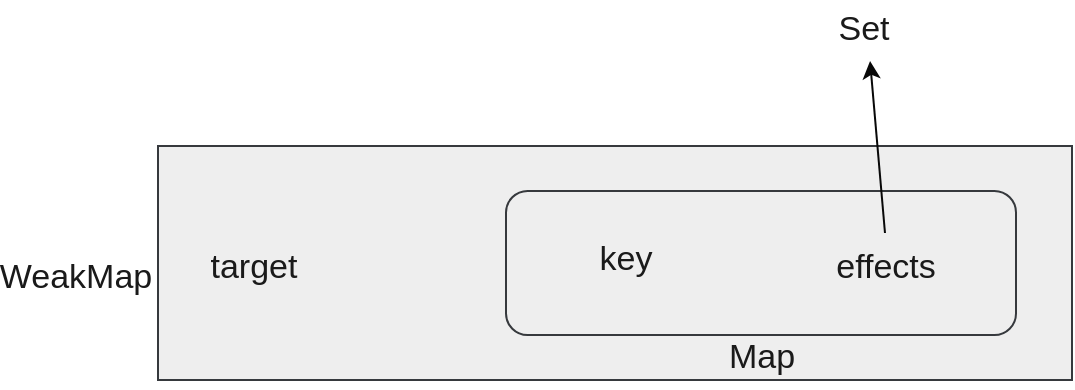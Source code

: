 <mxfile>
    <diagram id="73MdSCuiz-q9Rogoh2h7" name="第 1 页">
        <mxGraphModel dx="811" dy="725" grid="0" gridSize="10" guides="1" tooltips="1" connect="1" arrows="1" fold="1" page="1" pageScale="1" pageWidth="827" pageHeight="1169" background="#ffffff" math="0" shadow="0">
            <root>
                <mxCell id="0"/>
                <mxCell id="1" parent="0"/>
                <mxCell id="8" value="" style="rounded=0;whiteSpace=wrap;html=1;fontSize=17;fillColor=#eeeeee;strokeColor=#36393d;" vertex="1" parent="1">
                    <mxGeometry x="168" y="279" width="457" height="117" as="geometry"/>
                </mxCell>
                <mxCell id="3" value="&lt;font style=&quot;font-size: 17px;&quot; color=&quot;#1a1a1a&quot;&gt;target&lt;/font&gt;" style="text;html=1;strokeColor=none;fillColor=none;align=center;verticalAlign=middle;whiteSpace=wrap;rounded=0;" vertex="1" parent="1">
                    <mxGeometry x="184" y="322.5" width="64" height="35" as="geometry"/>
                </mxCell>
                <mxCell id="11" value="WeakMap" style="text;html=1;strokeColor=none;fillColor=none;align=center;verticalAlign=middle;whiteSpace=wrap;rounded=0;fontSize=17;fontColor=#1A1A1A;" vertex="1" parent="1">
                    <mxGeometry x="97" y="330" width="60" height="30" as="geometry"/>
                </mxCell>
                <mxCell id="13" value="Map" style="text;html=1;strokeColor=none;fillColor=none;align=center;verticalAlign=middle;whiteSpace=wrap;rounded=0;fontSize=17;fontColor=#1A1A1A;" vertex="1" parent="1">
                    <mxGeometry x="439.5" y="370" width="60" height="30" as="geometry"/>
                </mxCell>
                <mxCell id="10" value="" style="rounded=1;whiteSpace=wrap;html=1;fontSize=17;fillColor=#eeeeee;strokeColor=#36393d;" vertex="1" parent="1">
                    <mxGeometry x="342" y="301.5" width="255" height="72" as="geometry"/>
                </mxCell>
                <mxCell id="5" value="&lt;font color=&quot;#1a1a1a&quot;&gt;&lt;span style=&quot;font-size: 17px;&quot;&gt;key&lt;/span&gt;&lt;/font&gt;" style="text;html=1;strokeColor=none;fillColor=none;align=center;verticalAlign=middle;whiteSpace=wrap;rounded=0;" vertex="1" parent="1">
                    <mxGeometry x="370" y="318.5" width="64" height="35" as="geometry"/>
                </mxCell>
                <mxCell id="15" style="edgeStyle=none;html=1;exitX=0.5;exitY=0;exitDx=0;exitDy=0;fontSize=17;fontColor=#1A1A1A;strokeColor=#080808;" edge="1" parent="1" source="6">
                    <mxGeometry relative="1" as="geometry">
                        <mxPoint x="524.03" y="236.495" as="targetPoint"/>
                    </mxGeometry>
                </mxCell>
                <mxCell id="6" value="&lt;font color=&quot;#1a1a1a&quot;&gt;&lt;span style=&quot;font-size: 17px;&quot;&gt;effects&lt;/span&gt;&lt;/font&gt;" style="text;html=1;strokeColor=none;fillColor=none;align=center;verticalAlign=middle;whiteSpace=wrap;rounded=0;" vertex="1" parent="1">
                    <mxGeometry x="499.5" y="322.5" width="64" height="35" as="geometry"/>
                </mxCell>
                <mxCell id="16" value="Set" style="text;html=1;strokeColor=none;fillColor=none;align=center;verticalAlign=middle;whiteSpace=wrap;rounded=0;fontSize=17;fontColor=#1A1A1A;" vertex="1" parent="1">
                    <mxGeometry x="491" y="206" width="60" height="30" as="geometry"/>
                </mxCell>
            </root>
        </mxGraphModel>
    </diagram>
</mxfile>